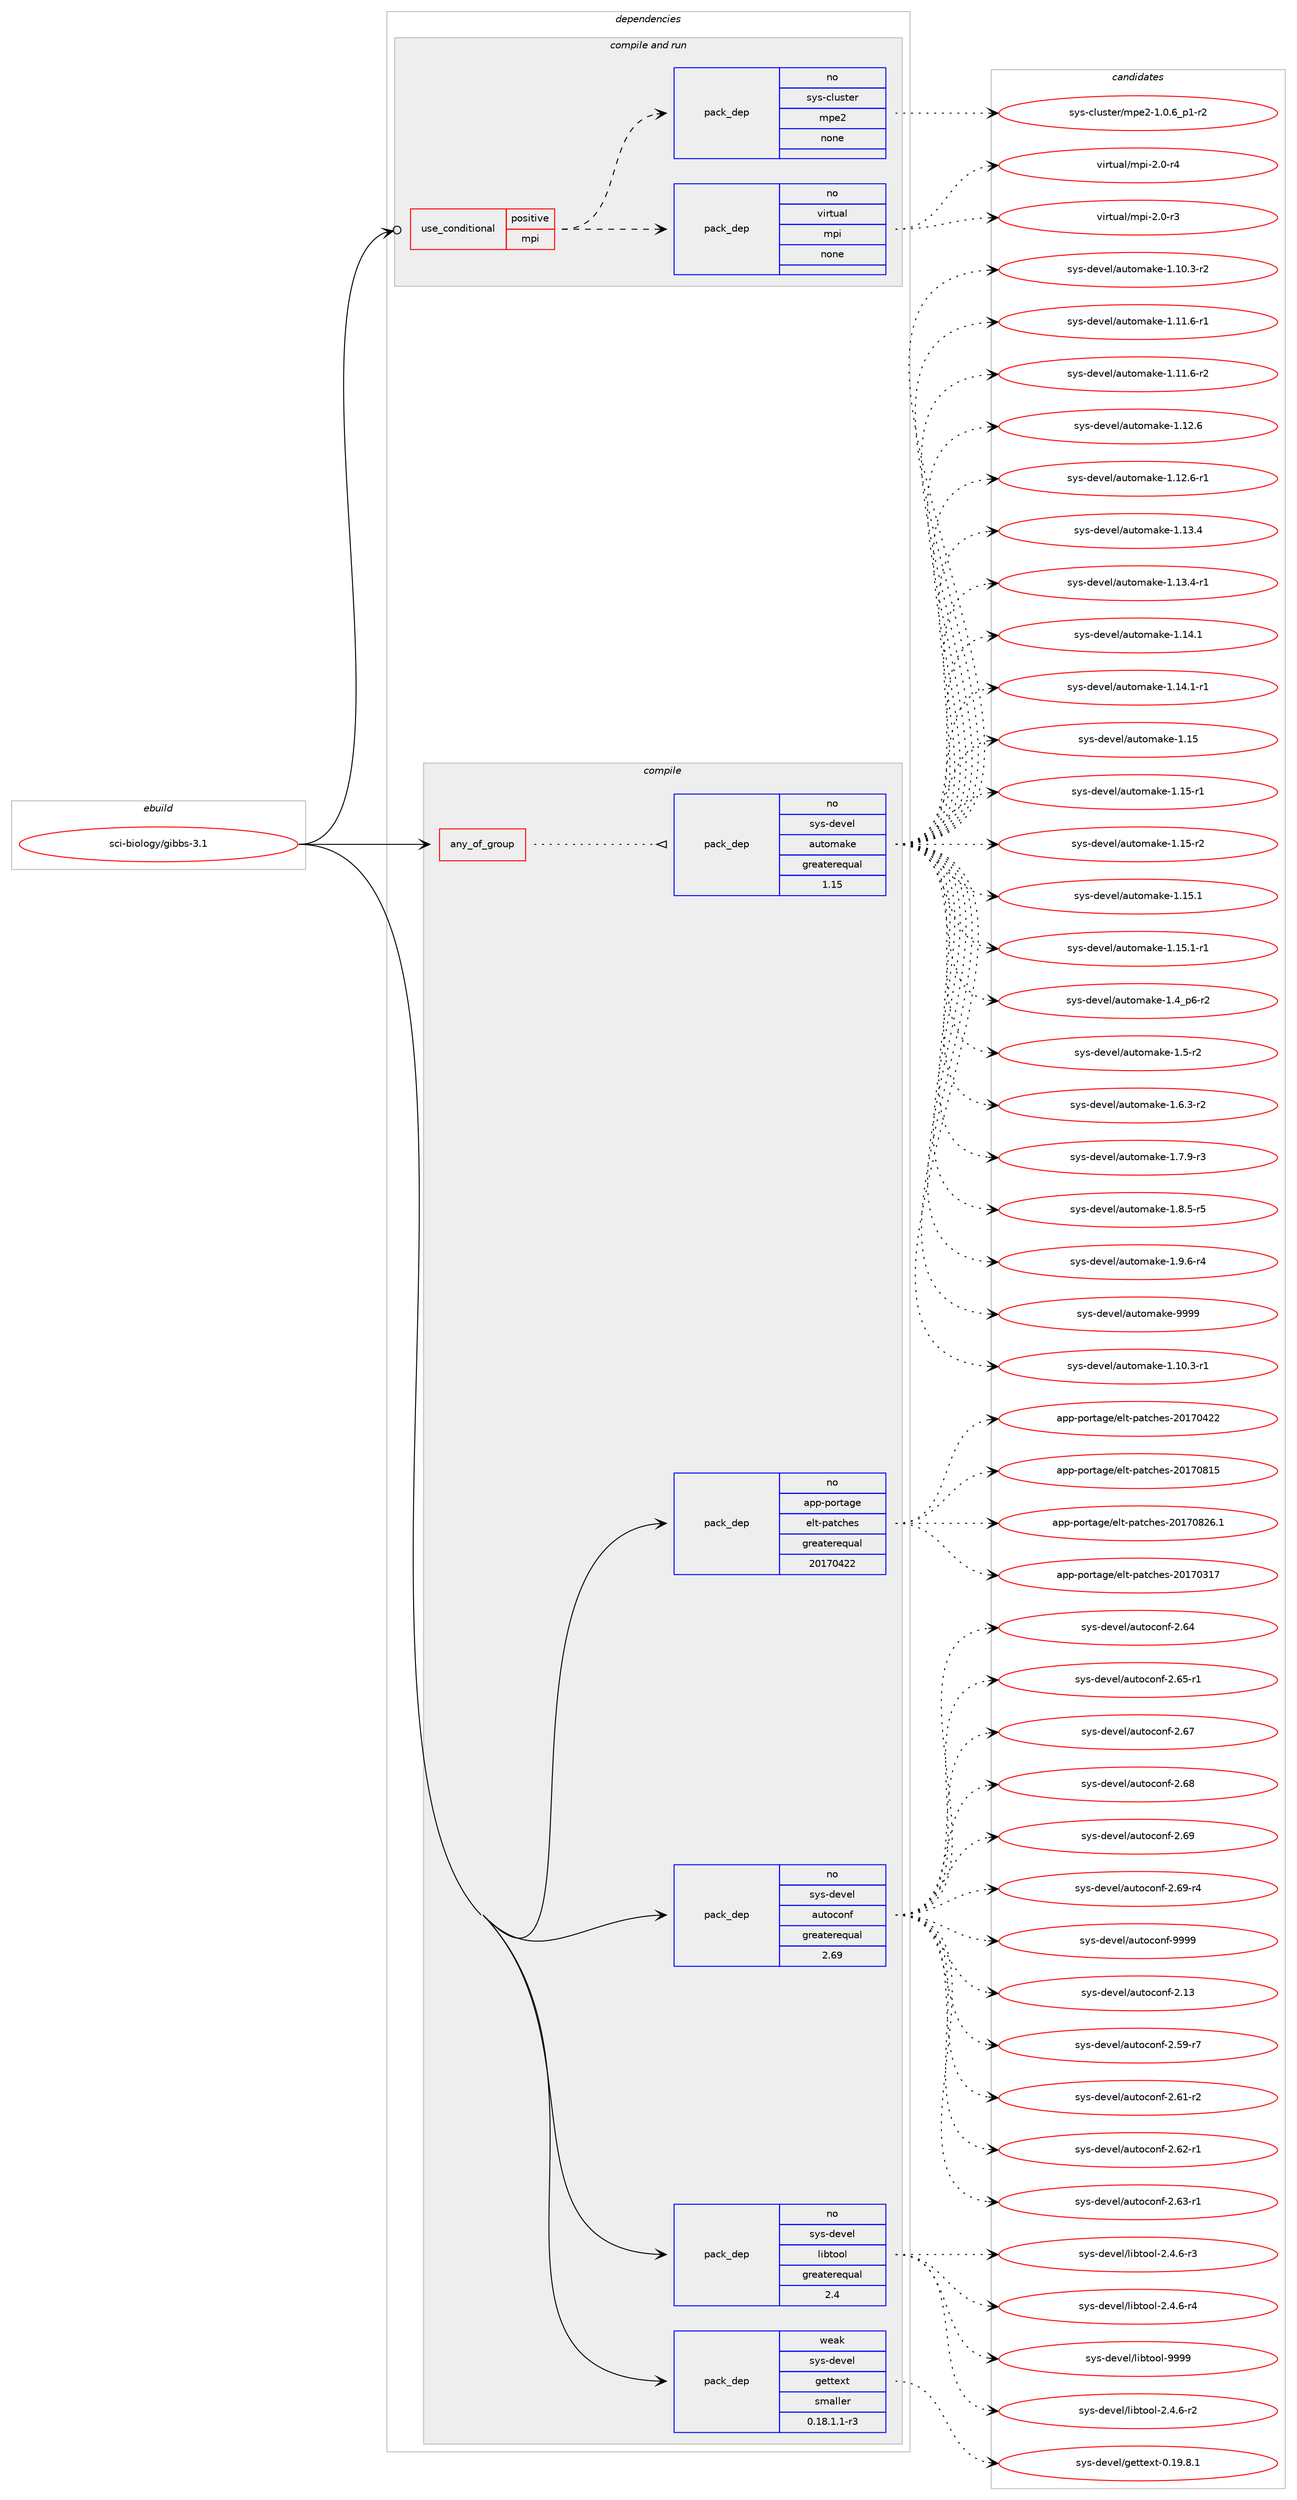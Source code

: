 digraph prolog {

# *************
# Graph options
# *************

newrank=true;
concentrate=true;
compound=true;
graph [rankdir=LR,fontname=Helvetica,fontsize=10,ranksep=1.5];#, ranksep=2.5, nodesep=0.2];
edge  [arrowhead=vee];
node  [fontname=Helvetica,fontsize=10];

# **********
# The ebuild
# **********

subgraph cluster_leftcol {
color=gray;
rank=same;
label=<<i>ebuild</i>>;
id [label="sci-biology/gibbs-3.1", color=red, width=4, href="../sci-biology/gibbs-3.1.svg"];
}

# ****************
# The dependencies
# ****************

subgraph cluster_midcol {
color=gray;
label=<<i>dependencies</i>>;
subgraph cluster_compile {
fillcolor="#eeeeee";
style=filled;
label=<<i>compile</i>>;
subgraph any7464 {
dependency444883 [label=<<TABLE BORDER="0" CELLBORDER="1" CELLSPACING="0" CELLPADDING="4"><TR><TD CELLPADDING="10">any_of_group</TD></TR></TABLE>>, shape=none, color=red];subgraph pack327819 {
dependency444884 [label=<<TABLE BORDER="0" CELLBORDER="1" CELLSPACING="0" CELLPADDING="4" WIDTH="220"><TR><TD ROWSPAN="6" CELLPADDING="30">pack_dep</TD></TR><TR><TD WIDTH="110">no</TD></TR><TR><TD>sys-devel</TD></TR><TR><TD>automake</TD></TR><TR><TD>greaterequal</TD></TR><TR><TD>1.15</TD></TR></TABLE>>, shape=none, color=blue];
}
dependency444883:e -> dependency444884:w [weight=20,style="dotted",arrowhead="oinv"];
}
id:e -> dependency444883:w [weight=20,style="solid",arrowhead="vee"];
subgraph pack327820 {
dependency444885 [label=<<TABLE BORDER="0" CELLBORDER="1" CELLSPACING="0" CELLPADDING="4" WIDTH="220"><TR><TD ROWSPAN="6" CELLPADDING="30">pack_dep</TD></TR><TR><TD WIDTH="110">no</TD></TR><TR><TD>app-portage</TD></TR><TR><TD>elt-patches</TD></TR><TR><TD>greaterequal</TD></TR><TR><TD>20170422</TD></TR></TABLE>>, shape=none, color=blue];
}
id:e -> dependency444885:w [weight=20,style="solid",arrowhead="vee"];
subgraph pack327821 {
dependency444886 [label=<<TABLE BORDER="0" CELLBORDER="1" CELLSPACING="0" CELLPADDING="4" WIDTH="220"><TR><TD ROWSPAN="6" CELLPADDING="30">pack_dep</TD></TR><TR><TD WIDTH="110">no</TD></TR><TR><TD>sys-devel</TD></TR><TR><TD>autoconf</TD></TR><TR><TD>greaterequal</TD></TR><TR><TD>2.69</TD></TR></TABLE>>, shape=none, color=blue];
}
id:e -> dependency444886:w [weight=20,style="solid",arrowhead="vee"];
subgraph pack327822 {
dependency444887 [label=<<TABLE BORDER="0" CELLBORDER="1" CELLSPACING="0" CELLPADDING="4" WIDTH="220"><TR><TD ROWSPAN="6" CELLPADDING="30">pack_dep</TD></TR><TR><TD WIDTH="110">no</TD></TR><TR><TD>sys-devel</TD></TR><TR><TD>libtool</TD></TR><TR><TD>greaterequal</TD></TR><TR><TD>2.4</TD></TR></TABLE>>, shape=none, color=blue];
}
id:e -> dependency444887:w [weight=20,style="solid",arrowhead="vee"];
subgraph pack327823 {
dependency444888 [label=<<TABLE BORDER="0" CELLBORDER="1" CELLSPACING="0" CELLPADDING="4" WIDTH="220"><TR><TD ROWSPAN="6" CELLPADDING="30">pack_dep</TD></TR><TR><TD WIDTH="110">weak</TD></TR><TR><TD>sys-devel</TD></TR><TR><TD>gettext</TD></TR><TR><TD>smaller</TD></TR><TR><TD>0.18.1.1-r3</TD></TR></TABLE>>, shape=none, color=blue];
}
id:e -> dependency444888:w [weight=20,style="solid",arrowhead="vee"];
}
subgraph cluster_compileandrun {
fillcolor="#eeeeee";
style=filled;
label=<<i>compile and run</i>>;
subgraph cond109358 {
dependency444889 [label=<<TABLE BORDER="0" CELLBORDER="1" CELLSPACING="0" CELLPADDING="4"><TR><TD ROWSPAN="3" CELLPADDING="10">use_conditional</TD></TR><TR><TD>positive</TD></TR><TR><TD>mpi</TD></TR></TABLE>>, shape=none, color=red];
subgraph pack327824 {
dependency444890 [label=<<TABLE BORDER="0" CELLBORDER="1" CELLSPACING="0" CELLPADDING="4" WIDTH="220"><TR><TD ROWSPAN="6" CELLPADDING="30">pack_dep</TD></TR><TR><TD WIDTH="110">no</TD></TR><TR><TD>virtual</TD></TR><TR><TD>mpi</TD></TR><TR><TD>none</TD></TR><TR><TD></TD></TR></TABLE>>, shape=none, color=blue];
}
dependency444889:e -> dependency444890:w [weight=20,style="dashed",arrowhead="vee"];
subgraph pack327825 {
dependency444891 [label=<<TABLE BORDER="0" CELLBORDER="1" CELLSPACING="0" CELLPADDING="4" WIDTH="220"><TR><TD ROWSPAN="6" CELLPADDING="30">pack_dep</TD></TR><TR><TD WIDTH="110">no</TD></TR><TR><TD>sys-cluster</TD></TR><TR><TD>mpe2</TD></TR><TR><TD>none</TD></TR><TR><TD></TD></TR></TABLE>>, shape=none, color=blue];
}
dependency444889:e -> dependency444891:w [weight=20,style="dashed",arrowhead="vee"];
}
id:e -> dependency444889:w [weight=20,style="solid",arrowhead="odotvee"];
}
subgraph cluster_run {
fillcolor="#eeeeee";
style=filled;
label=<<i>run</i>>;
}
}

# **************
# The candidates
# **************

subgraph cluster_choices {
rank=same;
color=gray;
label=<<i>candidates</i>>;

subgraph choice327819 {
color=black;
nodesep=1;
choice11512111545100101118101108479711711611110997107101454946494846514511449 [label="sys-devel/automake-1.10.3-r1", color=red, width=4,href="../sys-devel/automake-1.10.3-r1.svg"];
choice11512111545100101118101108479711711611110997107101454946494846514511450 [label="sys-devel/automake-1.10.3-r2", color=red, width=4,href="../sys-devel/automake-1.10.3-r2.svg"];
choice11512111545100101118101108479711711611110997107101454946494946544511449 [label="sys-devel/automake-1.11.6-r1", color=red, width=4,href="../sys-devel/automake-1.11.6-r1.svg"];
choice11512111545100101118101108479711711611110997107101454946494946544511450 [label="sys-devel/automake-1.11.6-r2", color=red, width=4,href="../sys-devel/automake-1.11.6-r2.svg"];
choice1151211154510010111810110847971171161111099710710145494649504654 [label="sys-devel/automake-1.12.6", color=red, width=4,href="../sys-devel/automake-1.12.6.svg"];
choice11512111545100101118101108479711711611110997107101454946495046544511449 [label="sys-devel/automake-1.12.6-r1", color=red, width=4,href="../sys-devel/automake-1.12.6-r1.svg"];
choice1151211154510010111810110847971171161111099710710145494649514652 [label="sys-devel/automake-1.13.4", color=red, width=4,href="../sys-devel/automake-1.13.4.svg"];
choice11512111545100101118101108479711711611110997107101454946495146524511449 [label="sys-devel/automake-1.13.4-r1", color=red, width=4,href="../sys-devel/automake-1.13.4-r1.svg"];
choice1151211154510010111810110847971171161111099710710145494649524649 [label="sys-devel/automake-1.14.1", color=red, width=4,href="../sys-devel/automake-1.14.1.svg"];
choice11512111545100101118101108479711711611110997107101454946495246494511449 [label="sys-devel/automake-1.14.1-r1", color=red, width=4,href="../sys-devel/automake-1.14.1-r1.svg"];
choice115121115451001011181011084797117116111109971071014549464953 [label="sys-devel/automake-1.15", color=red, width=4,href="../sys-devel/automake-1.15.svg"];
choice1151211154510010111810110847971171161111099710710145494649534511449 [label="sys-devel/automake-1.15-r1", color=red, width=4,href="../sys-devel/automake-1.15-r1.svg"];
choice1151211154510010111810110847971171161111099710710145494649534511450 [label="sys-devel/automake-1.15-r2", color=red, width=4,href="../sys-devel/automake-1.15-r2.svg"];
choice1151211154510010111810110847971171161111099710710145494649534649 [label="sys-devel/automake-1.15.1", color=red, width=4,href="../sys-devel/automake-1.15.1.svg"];
choice11512111545100101118101108479711711611110997107101454946495346494511449 [label="sys-devel/automake-1.15.1-r1", color=red, width=4,href="../sys-devel/automake-1.15.1-r1.svg"];
choice115121115451001011181011084797117116111109971071014549465295112544511450 [label="sys-devel/automake-1.4_p6-r2", color=red, width=4,href="../sys-devel/automake-1.4_p6-r2.svg"];
choice11512111545100101118101108479711711611110997107101454946534511450 [label="sys-devel/automake-1.5-r2", color=red, width=4,href="../sys-devel/automake-1.5-r2.svg"];
choice115121115451001011181011084797117116111109971071014549465446514511450 [label="sys-devel/automake-1.6.3-r2", color=red, width=4,href="../sys-devel/automake-1.6.3-r2.svg"];
choice115121115451001011181011084797117116111109971071014549465546574511451 [label="sys-devel/automake-1.7.9-r3", color=red, width=4,href="../sys-devel/automake-1.7.9-r3.svg"];
choice115121115451001011181011084797117116111109971071014549465646534511453 [label="sys-devel/automake-1.8.5-r5", color=red, width=4,href="../sys-devel/automake-1.8.5-r5.svg"];
choice115121115451001011181011084797117116111109971071014549465746544511452 [label="sys-devel/automake-1.9.6-r4", color=red, width=4,href="../sys-devel/automake-1.9.6-r4.svg"];
choice115121115451001011181011084797117116111109971071014557575757 [label="sys-devel/automake-9999", color=red, width=4,href="../sys-devel/automake-9999.svg"];
dependency444884:e -> choice11512111545100101118101108479711711611110997107101454946494846514511449:w [style=dotted,weight="100"];
dependency444884:e -> choice11512111545100101118101108479711711611110997107101454946494846514511450:w [style=dotted,weight="100"];
dependency444884:e -> choice11512111545100101118101108479711711611110997107101454946494946544511449:w [style=dotted,weight="100"];
dependency444884:e -> choice11512111545100101118101108479711711611110997107101454946494946544511450:w [style=dotted,weight="100"];
dependency444884:e -> choice1151211154510010111810110847971171161111099710710145494649504654:w [style=dotted,weight="100"];
dependency444884:e -> choice11512111545100101118101108479711711611110997107101454946495046544511449:w [style=dotted,weight="100"];
dependency444884:e -> choice1151211154510010111810110847971171161111099710710145494649514652:w [style=dotted,weight="100"];
dependency444884:e -> choice11512111545100101118101108479711711611110997107101454946495146524511449:w [style=dotted,weight="100"];
dependency444884:e -> choice1151211154510010111810110847971171161111099710710145494649524649:w [style=dotted,weight="100"];
dependency444884:e -> choice11512111545100101118101108479711711611110997107101454946495246494511449:w [style=dotted,weight="100"];
dependency444884:e -> choice115121115451001011181011084797117116111109971071014549464953:w [style=dotted,weight="100"];
dependency444884:e -> choice1151211154510010111810110847971171161111099710710145494649534511449:w [style=dotted,weight="100"];
dependency444884:e -> choice1151211154510010111810110847971171161111099710710145494649534511450:w [style=dotted,weight="100"];
dependency444884:e -> choice1151211154510010111810110847971171161111099710710145494649534649:w [style=dotted,weight="100"];
dependency444884:e -> choice11512111545100101118101108479711711611110997107101454946495346494511449:w [style=dotted,weight="100"];
dependency444884:e -> choice115121115451001011181011084797117116111109971071014549465295112544511450:w [style=dotted,weight="100"];
dependency444884:e -> choice11512111545100101118101108479711711611110997107101454946534511450:w [style=dotted,weight="100"];
dependency444884:e -> choice115121115451001011181011084797117116111109971071014549465446514511450:w [style=dotted,weight="100"];
dependency444884:e -> choice115121115451001011181011084797117116111109971071014549465546574511451:w [style=dotted,weight="100"];
dependency444884:e -> choice115121115451001011181011084797117116111109971071014549465646534511453:w [style=dotted,weight="100"];
dependency444884:e -> choice115121115451001011181011084797117116111109971071014549465746544511452:w [style=dotted,weight="100"];
dependency444884:e -> choice115121115451001011181011084797117116111109971071014557575757:w [style=dotted,weight="100"];
}
subgraph choice327820 {
color=black;
nodesep=1;
choice97112112451121111141169710310147101108116451129711699104101115455048495548514955 [label="app-portage/elt-patches-20170317", color=red, width=4,href="../app-portage/elt-patches-20170317.svg"];
choice97112112451121111141169710310147101108116451129711699104101115455048495548525050 [label="app-portage/elt-patches-20170422", color=red, width=4,href="../app-portage/elt-patches-20170422.svg"];
choice97112112451121111141169710310147101108116451129711699104101115455048495548564953 [label="app-portage/elt-patches-20170815", color=red, width=4,href="../app-portage/elt-patches-20170815.svg"];
choice971121124511211111411697103101471011081164511297116991041011154550484955485650544649 [label="app-portage/elt-patches-20170826.1", color=red, width=4,href="../app-portage/elt-patches-20170826.1.svg"];
dependency444885:e -> choice97112112451121111141169710310147101108116451129711699104101115455048495548514955:w [style=dotted,weight="100"];
dependency444885:e -> choice97112112451121111141169710310147101108116451129711699104101115455048495548525050:w [style=dotted,weight="100"];
dependency444885:e -> choice97112112451121111141169710310147101108116451129711699104101115455048495548564953:w [style=dotted,weight="100"];
dependency444885:e -> choice971121124511211111411697103101471011081164511297116991041011154550484955485650544649:w [style=dotted,weight="100"];
}
subgraph choice327821 {
color=black;
nodesep=1;
choice115121115451001011181011084797117116111991111101024550464951 [label="sys-devel/autoconf-2.13", color=red, width=4,href="../sys-devel/autoconf-2.13.svg"];
choice1151211154510010111810110847971171161119911111010245504653574511455 [label="sys-devel/autoconf-2.59-r7", color=red, width=4,href="../sys-devel/autoconf-2.59-r7.svg"];
choice1151211154510010111810110847971171161119911111010245504654494511450 [label="sys-devel/autoconf-2.61-r2", color=red, width=4,href="../sys-devel/autoconf-2.61-r2.svg"];
choice1151211154510010111810110847971171161119911111010245504654504511449 [label="sys-devel/autoconf-2.62-r1", color=red, width=4,href="../sys-devel/autoconf-2.62-r1.svg"];
choice1151211154510010111810110847971171161119911111010245504654514511449 [label="sys-devel/autoconf-2.63-r1", color=red, width=4,href="../sys-devel/autoconf-2.63-r1.svg"];
choice115121115451001011181011084797117116111991111101024550465452 [label="sys-devel/autoconf-2.64", color=red, width=4,href="../sys-devel/autoconf-2.64.svg"];
choice1151211154510010111810110847971171161119911111010245504654534511449 [label="sys-devel/autoconf-2.65-r1", color=red, width=4,href="../sys-devel/autoconf-2.65-r1.svg"];
choice115121115451001011181011084797117116111991111101024550465455 [label="sys-devel/autoconf-2.67", color=red, width=4,href="../sys-devel/autoconf-2.67.svg"];
choice115121115451001011181011084797117116111991111101024550465456 [label="sys-devel/autoconf-2.68", color=red, width=4,href="../sys-devel/autoconf-2.68.svg"];
choice115121115451001011181011084797117116111991111101024550465457 [label="sys-devel/autoconf-2.69", color=red, width=4,href="../sys-devel/autoconf-2.69.svg"];
choice1151211154510010111810110847971171161119911111010245504654574511452 [label="sys-devel/autoconf-2.69-r4", color=red, width=4,href="../sys-devel/autoconf-2.69-r4.svg"];
choice115121115451001011181011084797117116111991111101024557575757 [label="sys-devel/autoconf-9999", color=red, width=4,href="../sys-devel/autoconf-9999.svg"];
dependency444886:e -> choice115121115451001011181011084797117116111991111101024550464951:w [style=dotted,weight="100"];
dependency444886:e -> choice1151211154510010111810110847971171161119911111010245504653574511455:w [style=dotted,weight="100"];
dependency444886:e -> choice1151211154510010111810110847971171161119911111010245504654494511450:w [style=dotted,weight="100"];
dependency444886:e -> choice1151211154510010111810110847971171161119911111010245504654504511449:w [style=dotted,weight="100"];
dependency444886:e -> choice1151211154510010111810110847971171161119911111010245504654514511449:w [style=dotted,weight="100"];
dependency444886:e -> choice115121115451001011181011084797117116111991111101024550465452:w [style=dotted,weight="100"];
dependency444886:e -> choice1151211154510010111810110847971171161119911111010245504654534511449:w [style=dotted,weight="100"];
dependency444886:e -> choice115121115451001011181011084797117116111991111101024550465455:w [style=dotted,weight="100"];
dependency444886:e -> choice115121115451001011181011084797117116111991111101024550465456:w [style=dotted,weight="100"];
dependency444886:e -> choice115121115451001011181011084797117116111991111101024550465457:w [style=dotted,weight="100"];
dependency444886:e -> choice1151211154510010111810110847971171161119911111010245504654574511452:w [style=dotted,weight="100"];
dependency444886:e -> choice115121115451001011181011084797117116111991111101024557575757:w [style=dotted,weight="100"];
}
subgraph choice327822 {
color=black;
nodesep=1;
choice1151211154510010111810110847108105981161111111084550465246544511450 [label="sys-devel/libtool-2.4.6-r2", color=red, width=4,href="../sys-devel/libtool-2.4.6-r2.svg"];
choice1151211154510010111810110847108105981161111111084550465246544511451 [label="sys-devel/libtool-2.4.6-r3", color=red, width=4,href="../sys-devel/libtool-2.4.6-r3.svg"];
choice1151211154510010111810110847108105981161111111084550465246544511452 [label="sys-devel/libtool-2.4.6-r4", color=red, width=4,href="../sys-devel/libtool-2.4.6-r4.svg"];
choice1151211154510010111810110847108105981161111111084557575757 [label="sys-devel/libtool-9999", color=red, width=4,href="../sys-devel/libtool-9999.svg"];
dependency444887:e -> choice1151211154510010111810110847108105981161111111084550465246544511450:w [style=dotted,weight="100"];
dependency444887:e -> choice1151211154510010111810110847108105981161111111084550465246544511451:w [style=dotted,weight="100"];
dependency444887:e -> choice1151211154510010111810110847108105981161111111084550465246544511452:w [style=dotted,weight="100"];
dependency444887:e -> choice1151211154510010111810110847108105981161111111084557575757:w [style=dotted,weight="100"];
}
subgraph choice327823 {
color=black;
nodesep=1;
choice1151211154510010111810110847103101116116101120116454846495746564649 [label="sys-devel/gettext-0.19.8.1", color=red, width=4,href="../sys-devel/gettext-0.19.8.1.svg"];
dependency444888:e -> choice1151211154510010111810110847103101116116101120116454846495746564649:w [style=dotted,weight="100"];
}
subgraph choice327824 {
color=black;
nodesep=1;
choice1181051141161179710847109112105455046484511451 [label="virtual/mpi-2.0-r3", color=red, width=4,href="../virtual/mpi-2.0-r3.svg"];
choice1181051141161179710847109112105455046484511452 [label="virtual/mpi-2.0-r4", color=red, width=4,href="../virtual/mpi-2.0-r4.svg"];
dependency444890:e -> choice1181051141161179710847109112105455046484511451:w [style=dotted,weight="100"];
dependency444890:e -> choice1181051141161179710847109112105455046484511452:w [style=dotted,weight="100"];
}
subgraph choice327825 {
color=black;
nodesep=1;
choice1151211154599108117115116101114471091121015045494648465495112494511450 [label="sys-cluster/mpe2-1.0.6_p1-r2", color=red, width=4,href="../sys-cluster/mpe2-1.0.6_p1-r2.svg"];
dependency444891:e -> choice1151211154599108117115116101114471091121015045494648465495112494511450:w [style=dotted,weight="100"];
}
}

}
